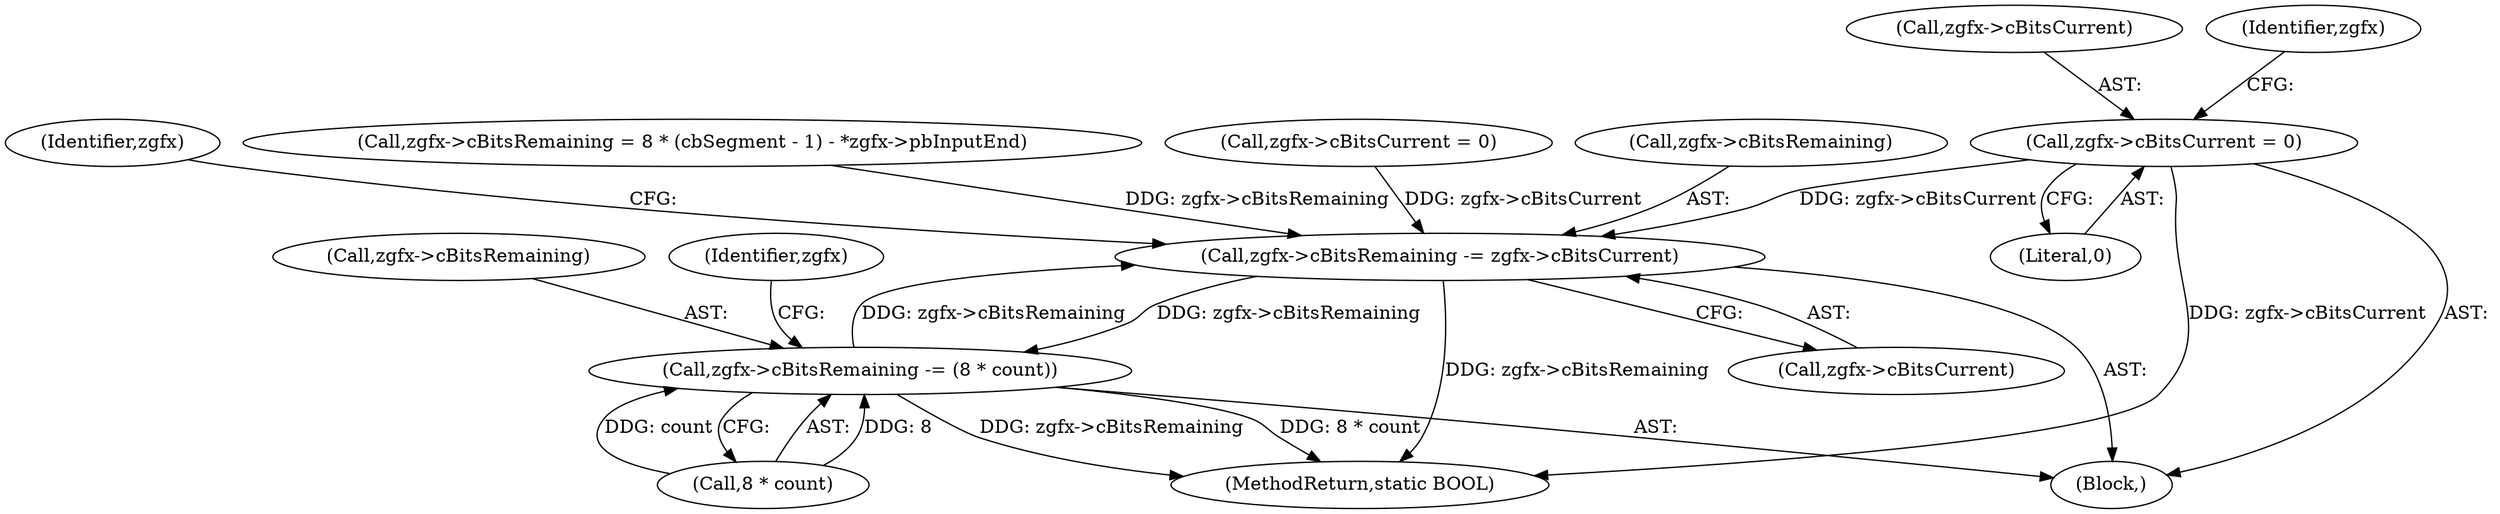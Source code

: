 digraph "0_FreeRDP_17c363a5162fd4dc77b1df54e48d7bd9bf6b3be7_0@pointer" {
"1000497" [label="(Call,zgfx->cBitsCurrent = 0)"];
"1000490" [label="(Call,zgfx->cBitsRemaining -= zgfx->cBitsCurrent)"];
"1000544" [label="(Call,zgfx->cBitsRemaining -= (8 * count))"];
"1000545" [label="(Call,zgfx->cBitsRemaining)"];
"1000548" [label="(Call,8 * count)"];
"1000501" [label="(Literal,0)"];
"1000499" [label="(Identifier,zgfx)"];
"1000497" [label="(Call,zgfx->cBitsCurrent = 0)"];
"1000553" [label="(Identifier,zgfx)"];
"1000481" [label="(Block,)"];
"1000498" [label="(Call,zgfx->cBitsCurrent)"];
"1000213" [label="(Call,zgfx->cBitsRemaining = 8 * (cbSegment - 1) - *zgfx->pbInputEnd)"];
"1000544" [label="(Call,zgfx->cBitsRemaining -= (8 * count))"];
"1000559" [label="(MethodReturn,static BOOL)"];
"1000504" [label="(Identifier,zgfx)"];
"1000494" [label="(Call,zgfx->cBitsCurrent)"];
"1000227" [label="(Call,zgfx->cBitsCurrent = 0)"];
"1000490" [label="(Call,zgfx->cBitsRemaining -= zgfx->cBitsCurrent)"];
"1000491" [label="(Call,zgfx->cBitsRemaining)"];
"1000497" -> "1000481"  [label="AST: "];
"1000497" -> "1000501"  [label="CFG: "];
"1000498" -> "1000497"  [label="AST: "];
"1000501" -> "1000497"  [label="AST: "];
"1000504" -> "1000497"  [label="CFG: "];
"1000497" -> "1000559"  [label="DDG: zgfx->cBitsCurrent"];
"1000497" -> "1000490"  [label="DDG: zgfx->cBitsCurrent"];
"1000490" -> "1000481"  [label="AST: "];
"1000490" -> "1000494"  [label="CFG: "];
"1000491" -> "1000490"  [label="AST: "];
"1000494" -> "1000490"  [label="AST: "];
"1000499" -> "1000490"  [label="CFG: "];
"1000490" -> "1000559"  [label="DDG: zgfx->cBitsRemaining"];
"1000227" -> "1000490"  [label="DDG: zgfx->cBitsCurrent"];
"1000213" -> "1000490"  [label="DDG: zgfx->cBitsRemaining"];
"1000544" -> "1000490"  [label="DDG: zgfx->cBitsRemaining"];
"1000490" -> "1000544"  [label="DDG: zgfx->cBitsRemaining"];
"1000544" -> "1000481"  [label="AST: "];
"1000544" -> "1000548"  [label="CFG: "];
"1000545" -> "1000544"  [label="AST: "];
"1000548" -> "1000544"  [label="AST: "];
"1000553" -> "1000544"  [label="CFG: "];
"1000544" -> "1000559"  [label="DDG: 8 * count"];
"1000544" -> "1000559"  [label="DDG: zgfx->cBitsRemaining"];
"1000548" -> "1000544"  [label="DDG: 8"];
"1000548" -> "1000544"  [label="DDG: count"];
}
